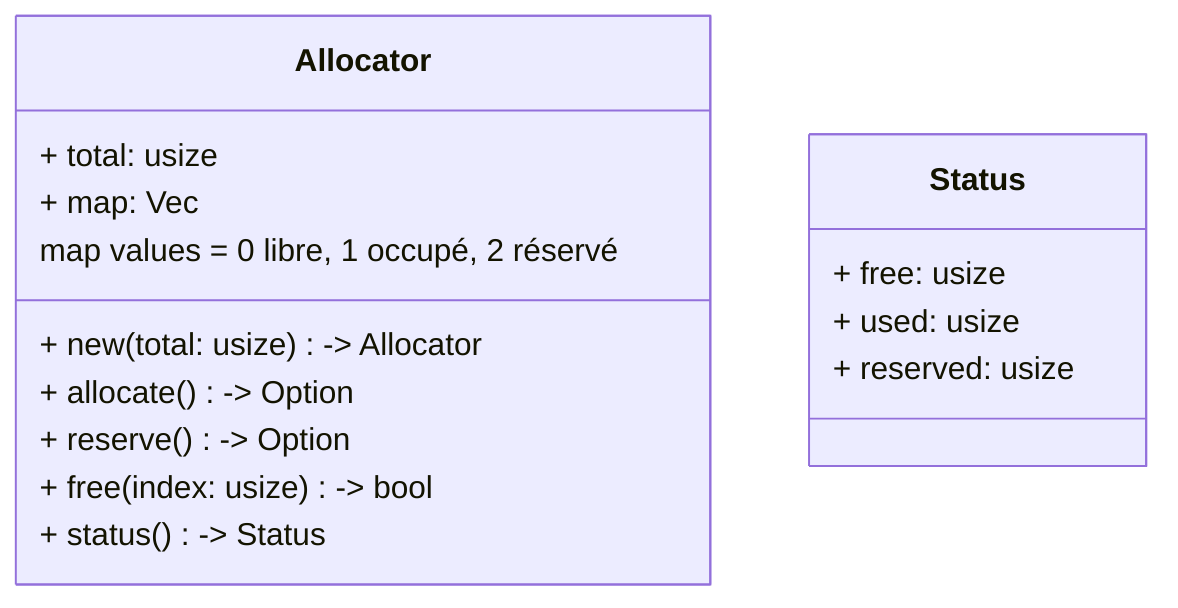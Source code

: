 classDiagram
    class Allocator {
        + total: usize
        + map: Vec<u8>
        + new(total: usize) -> Allocator
        + allocate() -> Option<usize>
        + reserve() -> Option<usize>
        + free(index: usize) -> bool
        + status() -> Status
    }
    class Status {
        + free: usize
        + used: usize
        + reserved: usize
    }
    Allocator : map values = 0 libre, 1 occupé, 2 réservé
